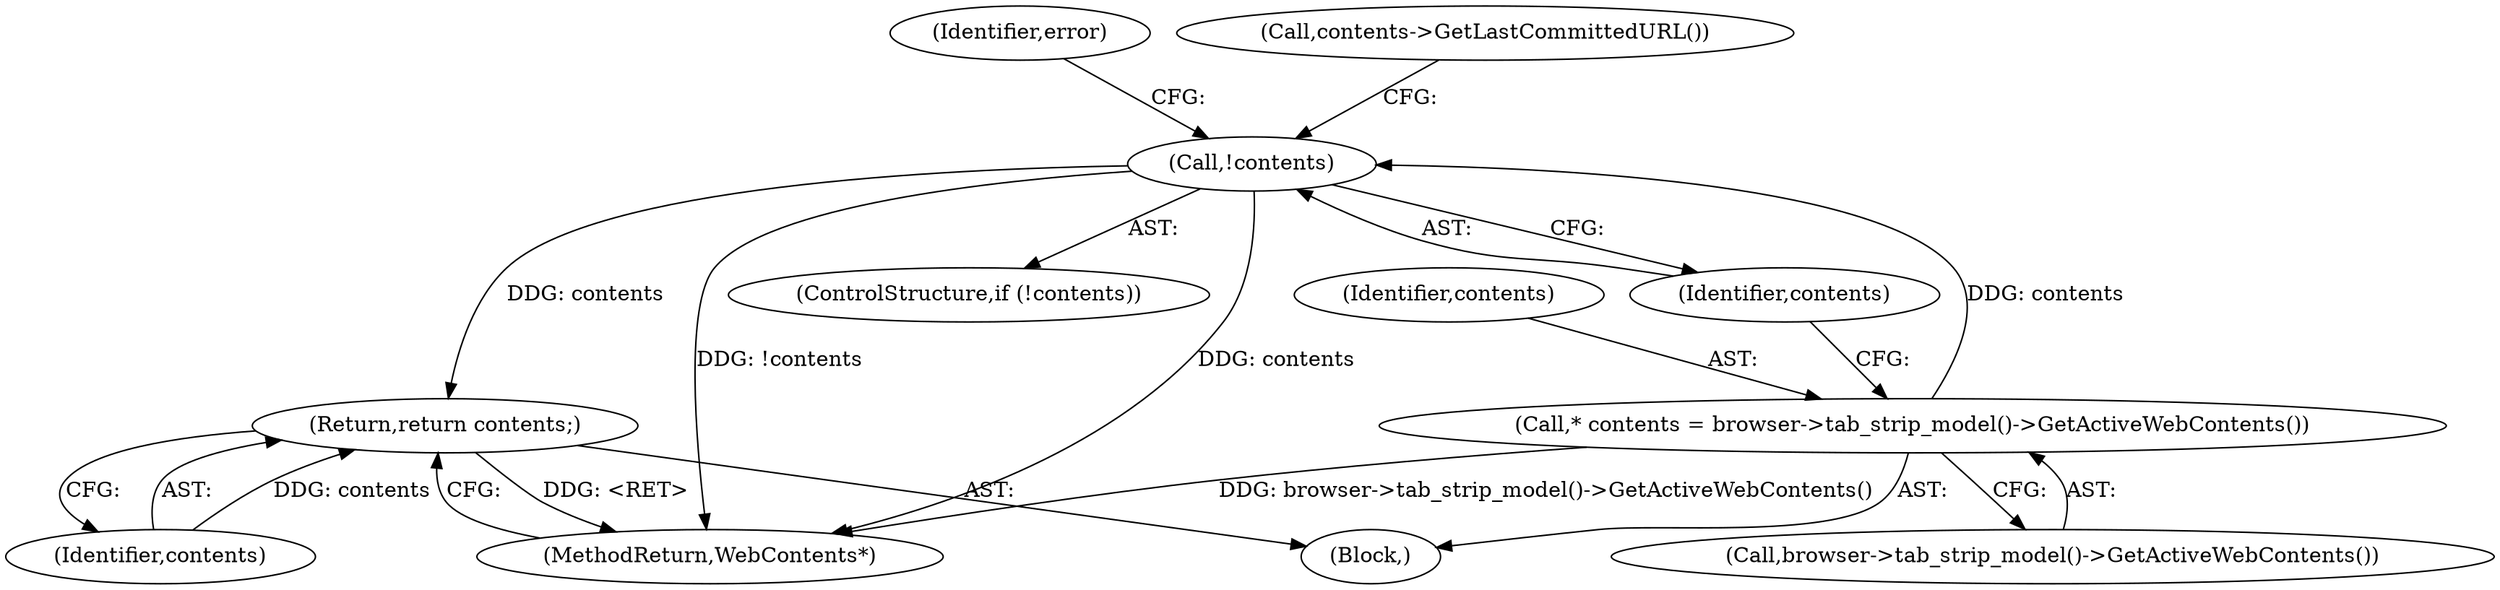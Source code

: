 digraph "0_Chrome_0aca6bc05a263ea9eafee515fc6ba14da94c1964_0@pointer" {
"1000123" [label="(Call,!contents)"];
"1000119" [label="(Call,* contents = browser->tab_strip_model()->GetActiveWebContents())"];
"1000142" [label="(Return,return contents;)"];
"1000122" [label="(ControlStructure,if (!contents))"];
"1000128" [label="(Identifier,error)"];
"1000135" [label="(Call,contents->GetLastCommittedURL())"];
"1000144" [label="(MethodReturn,WebContents*)"];
"1000121" [label="(Call,browser->tab_strip_model()->GetActiveWebContents())"];
"1000142" [label="(Return,return contents;)"];
"1000119" [label="(Call,* contents = browser->tab_strip_model()->GetActiveWebContents())"];
"1000143" [label="(Identifier,contents)"];
"1000103" [label="(Block,)"];
"1000120" [label="(Identifier,contents)"];
"1000124" [label="(Identifier,contents)"];
"1000123" [label="(Call,!contents)"];
"1000123" -> "1000122"  [label="AST: "];
"1000123" -> "1000124"  [label="CFG: "];
"1000124" -> "1000123"  [label="AST: "];
"1000128" -> "1000123"  [label="CFG: "];
"1000135" -> "1000123"  [label="CFG: "];
"1000123" -> "1000144"  [label="DDG: !contents"];
"1000123" -> "1000144"  [label="DDG: contents"];
"1000119" -> "1000123"  [label="DDG: contents"];
"1000123" -> "1000142"  [label="DDG: contents"];
"1000119" -> "1000103"  [label="AST: "];
"1000119" -> "1000121"  [label="CFG: "];
"1000120" -> "1000119"  [label="AST: "];
"1000121" -> "1000119"  [label="AST: "];
"1000124" -> "1000119"  [label="CFG: "];
"1000119" -> "1000144"  [label="DDG: browser->tab_strip_model()->GetActiveWebContents()"];
"1000142" -> "1000103"  [label="AST: "];
"1000142" -> "1000143"  [label="CFG: "];
"1000143" -> "1000142"  [label="AST: "];
"1000144" -> "1000142"  [label="CFG: "];
"1000142" -> "1000144"  [label="DDG: <RET>"];
"1000143" -> "1000142"  [label="DDG: contents"];
}
